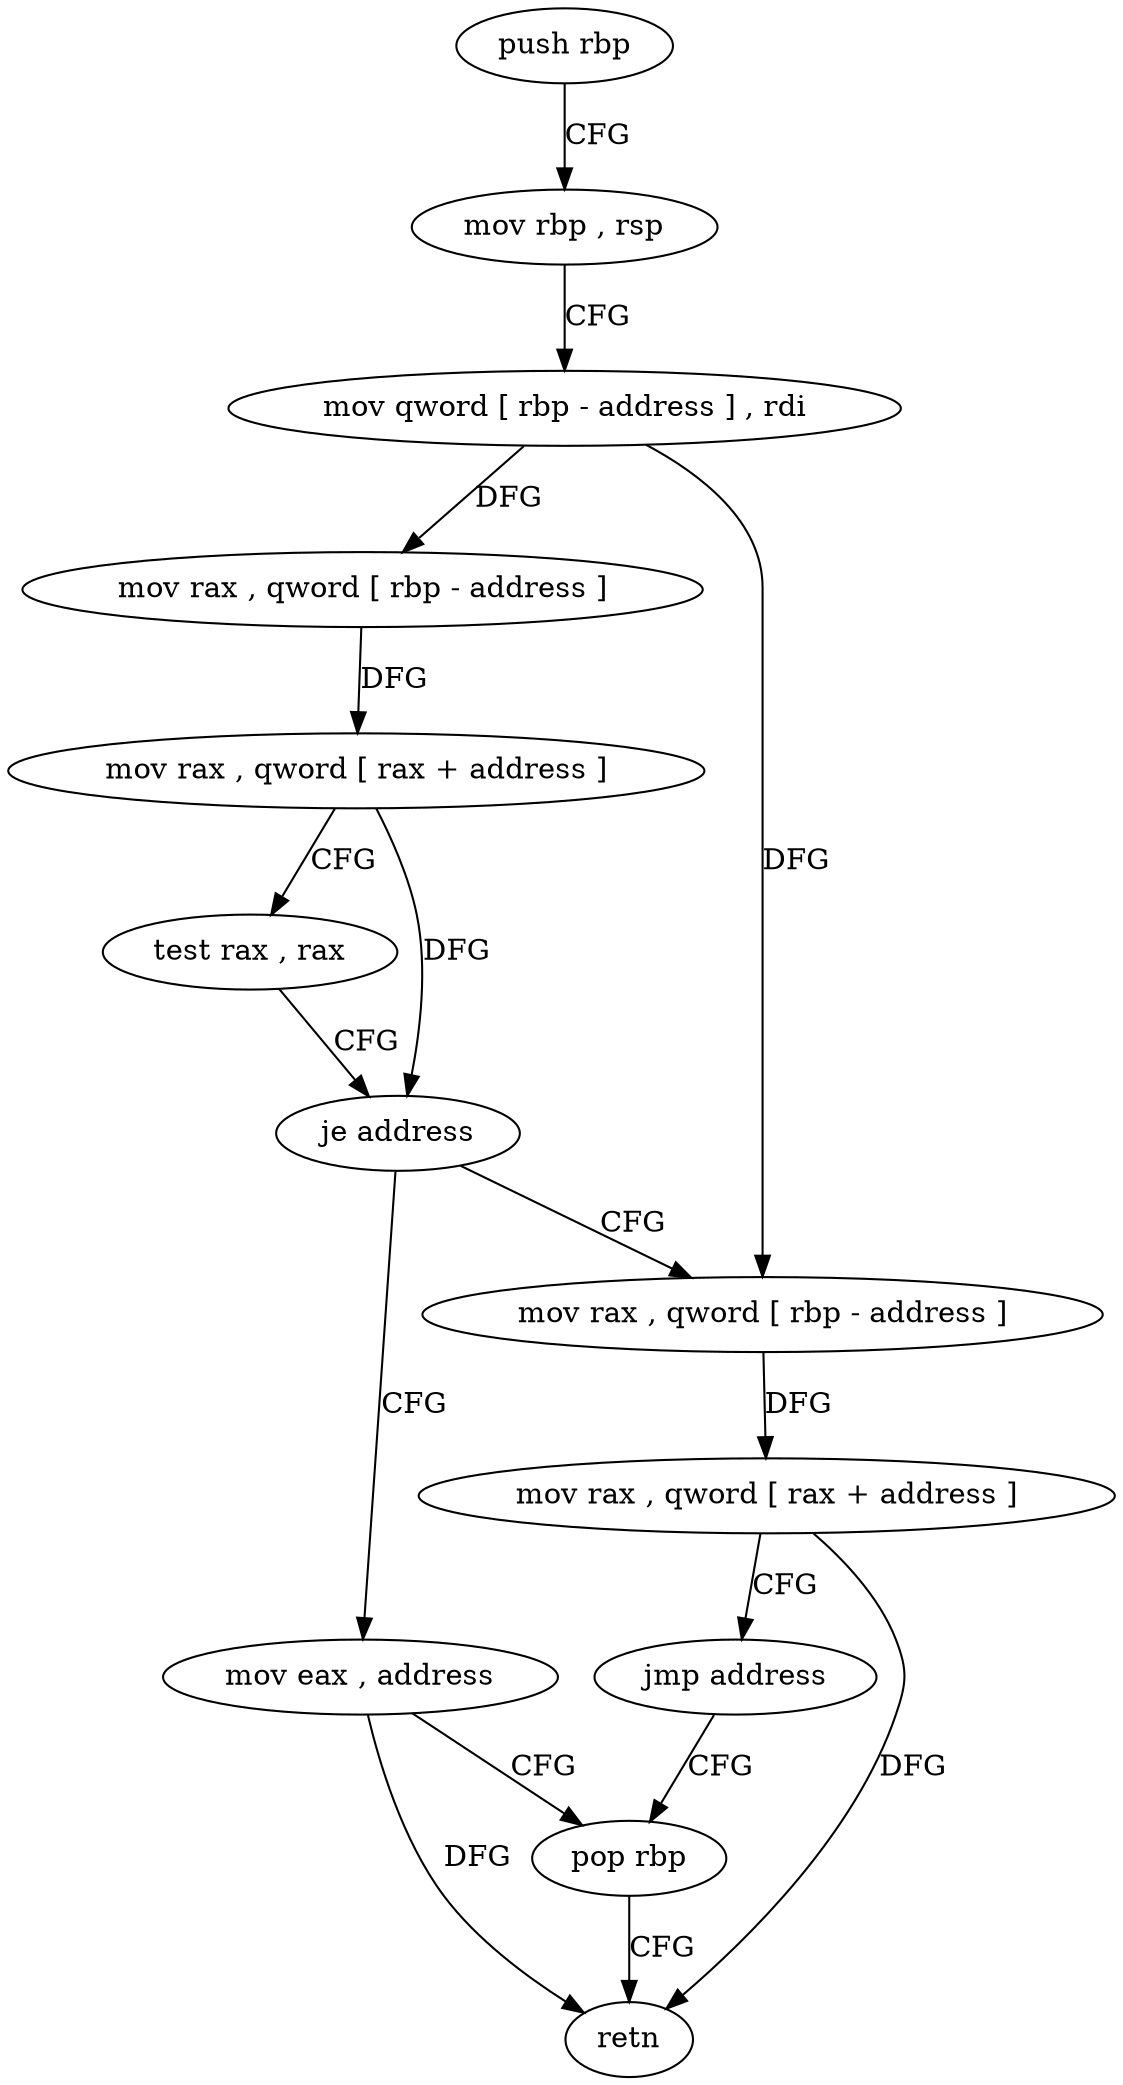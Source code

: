 digraph "func" {
"192489" [label = "push rbp" ]
"192490" [label = "mov rbp , rsp" ]
"192493" [label = "mov qword [ rbp - address ] , rdi" ]
"192497" [label = "mov rax , qword [ rbp - address ]" ]
"192501" [label = "mov rax , qword [ rax + address ]" ]
"192505" [label = "test rax , rax" ]
"192508" [label = "je address" ]
"192520" [label = "mov eax , address" ]
"192510" [label = "mov rax , qword [ rbp - address ]" ]
"192525" [label = "pop rbp" ]
"192514" [label = "mov rax , qword [ rax + address ]" ]
"192518" [label = "jmp address" ]
"192526" [label = "retn" ]
"192489" -> "192490" [ label = "CFG" ]
"192490" -> "192493" [ label = "CFG" ]
"192493" -> "192497" [ label = "DFG" ]
"192493" -> "192510" [ label = "DFG" ]
"192497" -> "192501" [ label = "DFG" ]
"192501" -> "192505" [ label = "CFG" ]
"192501" -> "192508" [ label = "DFG" ]
"192505" -> "192508" [ label = "CFG" ]
"192508" -> "192520" [ label = "CFG" ]
"192508" -> "192510" [ label = "CFG" ]
"192520" -> "192525" [ label = "CFG" ]
"192520" -> "192526" [ label = "DFG" ]
"192510" -> "192514" [ label = "DFG" ]
"192525" -> "192526" [ label = "CFG" ]
"192514" -> "192518" [ label = "CFG" ]
"192514" -> "192526" [ label = "DFG" ]
"192518" -> "192525" [ label = "CFG" ]
}
